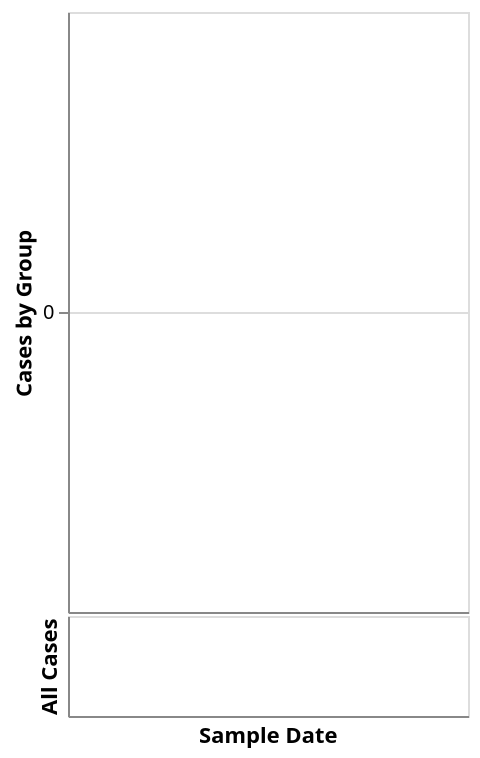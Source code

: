 {
  "$schema": "https://vega.github.io/schema/vega-lite/v4.json",
  "data": {
    "name": "case_data",
    "format": {
      "type": "json",
      "parse": {
        "date": "number",
        "cases_sum": "number"
      }
    }
  },
  "vconcat": [
    {
      "width": "container",
      "height": 300,
      "mark": "area",
      "selection": {
        "highlight": {
          "type": "single",
          "empty": "all",
          "on": "mouseover",
          "encodings": ["color"]
        }
      },
      "encoding": {
        "x": {
          "field": "date",
          "type": "temporal",
          "scale": {
            "domain": {
              "selection": "brush"
            }
          },
          "axis": {
            "title": null,
            "grid": true
          }
        },
        "y": {
          "field": "cases_sum",
          "type": "quantitative",
          "axis": {
            "title": "Cases by Group"
          }
        },
        "color": {
          "field": "group",
          "type": "nominal",
          "scale": { "scheme": "tableau20" },
          "legend": null
        },
        "opacity": {
          "condition": { "selection": "highlight", "value": 1 },
          "value": 0.8
        },
        "tooltip": [
          {
            "field": "group",
            "title": "Group",
            "type": "nominal"
          },
          {
            "field": "date",
            "title": "Sample Date",
            "type": "temporal",
            "timeUnit": "monthdate"
          },
          {
            "field": "cases_sum",
            "title": "Cases",
            "type": "quantitative"
          }
        ]
      }
    },
    {
      "width": "container",
      "height": 50,
      "mark": "bar",
      "encoding": {
        "x": {
          "field": "date",
          "type": "temporal",
          "axis": {
            "tickCount": "week",
            "title": "Sample Date",
            "labelAlign": "left",
            "labelExpr": "[timeFormat(datum.value, '%b'), timeFormat(datum.value, '%d')]",
            "labelOffset": 4,
            "labelPadding": -24,
            "tickSize": 30
          }
        },
        "y": {
          "aggregate": "sum",
          "field": "cases_sum",
          "type": "quantitative",
          "axis": {
            "title": "All Cases"
          }
        },
        "fill": {
          "condition": {
            "selection": "brush",
            "value": "blue"
          },
          "value": "red"
        }
      },
      "selection": {
        "brush": {
          "type": "interval",
          "encodings": ["x"]
        }
      }
    }
  ],
  "config": {
    "concat": {
      "spacing": 0
    },
    "bar": {
      "continuousBandSize": 8
    }
  }
}
